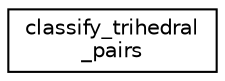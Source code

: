 digraph "Graphical Class Hierarchy"
{
  edge [fontname="Helvetica",fontsize="10",labelfontname="Helvetica",labelfontsize="10"];
  node [fontname="Helvetica",fontsize="10",shape=record];
  rankdir="LR";
  Node0 [label="classify_trihedral\l_pairs",height=0.2,width=0.4,color="black", fillcolor="white", style="filled",URL="$d1/d21/classclassify__trihedral__pairs.html"];
}

